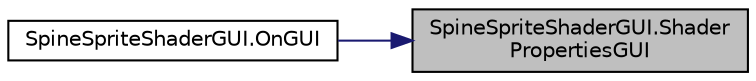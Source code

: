 digraph "SpineSpriteShaderGUI.ShaderPropertiesGUI"
{
 // LATEX_PDF_SIZE
  edge [fontname="Helvetica",fontsize="10",labelfontname="Helvetica",labelfontsize="10"];
  node [fontname="Helvetica",fontsize="10",shape=record];
  rankdir="RL";
  Node1 [label="SpineSpriteShaderGUI.Shader\lPropertiesGUI",height=0.2,width=0.4,color="black", fillcolor="grey75", style="filled", fontcolor="black",tooltip=" "];
  Node1 -> Node2 [dir="back",color="midnightblue",fontsize="10",style="solid",fontname="Helvetica"];
  Node2 [label="SpineSpriteShaderGUI.OnGUI",height=0.2,width=0.4,color="black", fillcolor="white", style="filled",URL="$class_spine_sprite_shader_g_u_i.html#a998a43129f59c07e3924f5334311331d",tooltip=" "];
}
